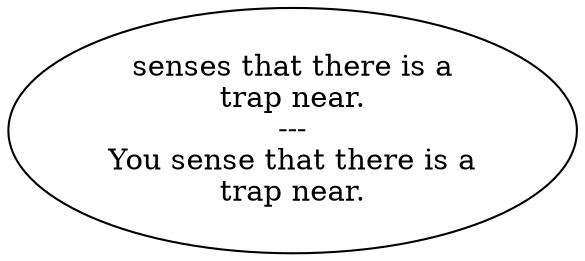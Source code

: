 digraph TRAPFLOR {
  "start" [style=filled       fillcolor="#FFFFFF"       color="#000000"]
  "start" [label="senses that there is a\ntrap near.\n---\nYou sense that there is a\ntrap near."]
}